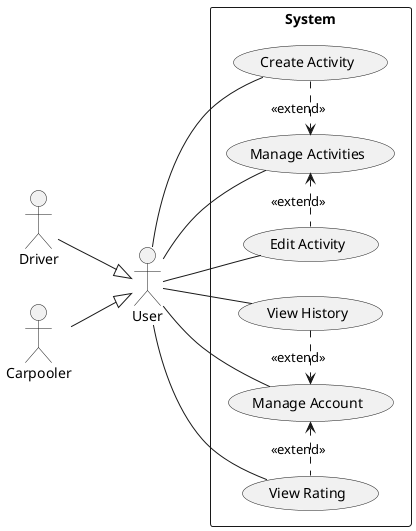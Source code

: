 @startuml

actor "User"
actor "Driver"
actor "Carpooler"

"Carpooler" --|> "User"
"Driver" --|> "User"

left to right direction

rectangle "System" {
    usecase "Manage Activities"
    usecase "Create Activity"
    usecase "Edit Activity"

    usecase "Manage Account"
    usecase "View History"
    usecase "View Rating"
}

"User" -- "Manage Activities"
"User" -- "Create Activity"
"User" -- "Edit Activity"

"User" -- "Manage Account"
"User" -- "View History"
"User" -- "View Rating"

"Manage Activities" <.-left- "Create Activity": "<<extend>>"
"Manage Activities" <.-right- "Edit Activity": "<<extend>>"

"Manage Account" <.-left- "View History": "<<extend>>"
"Manage Account" <.-right- "View Rating": "<<extend>>"

@enduml
